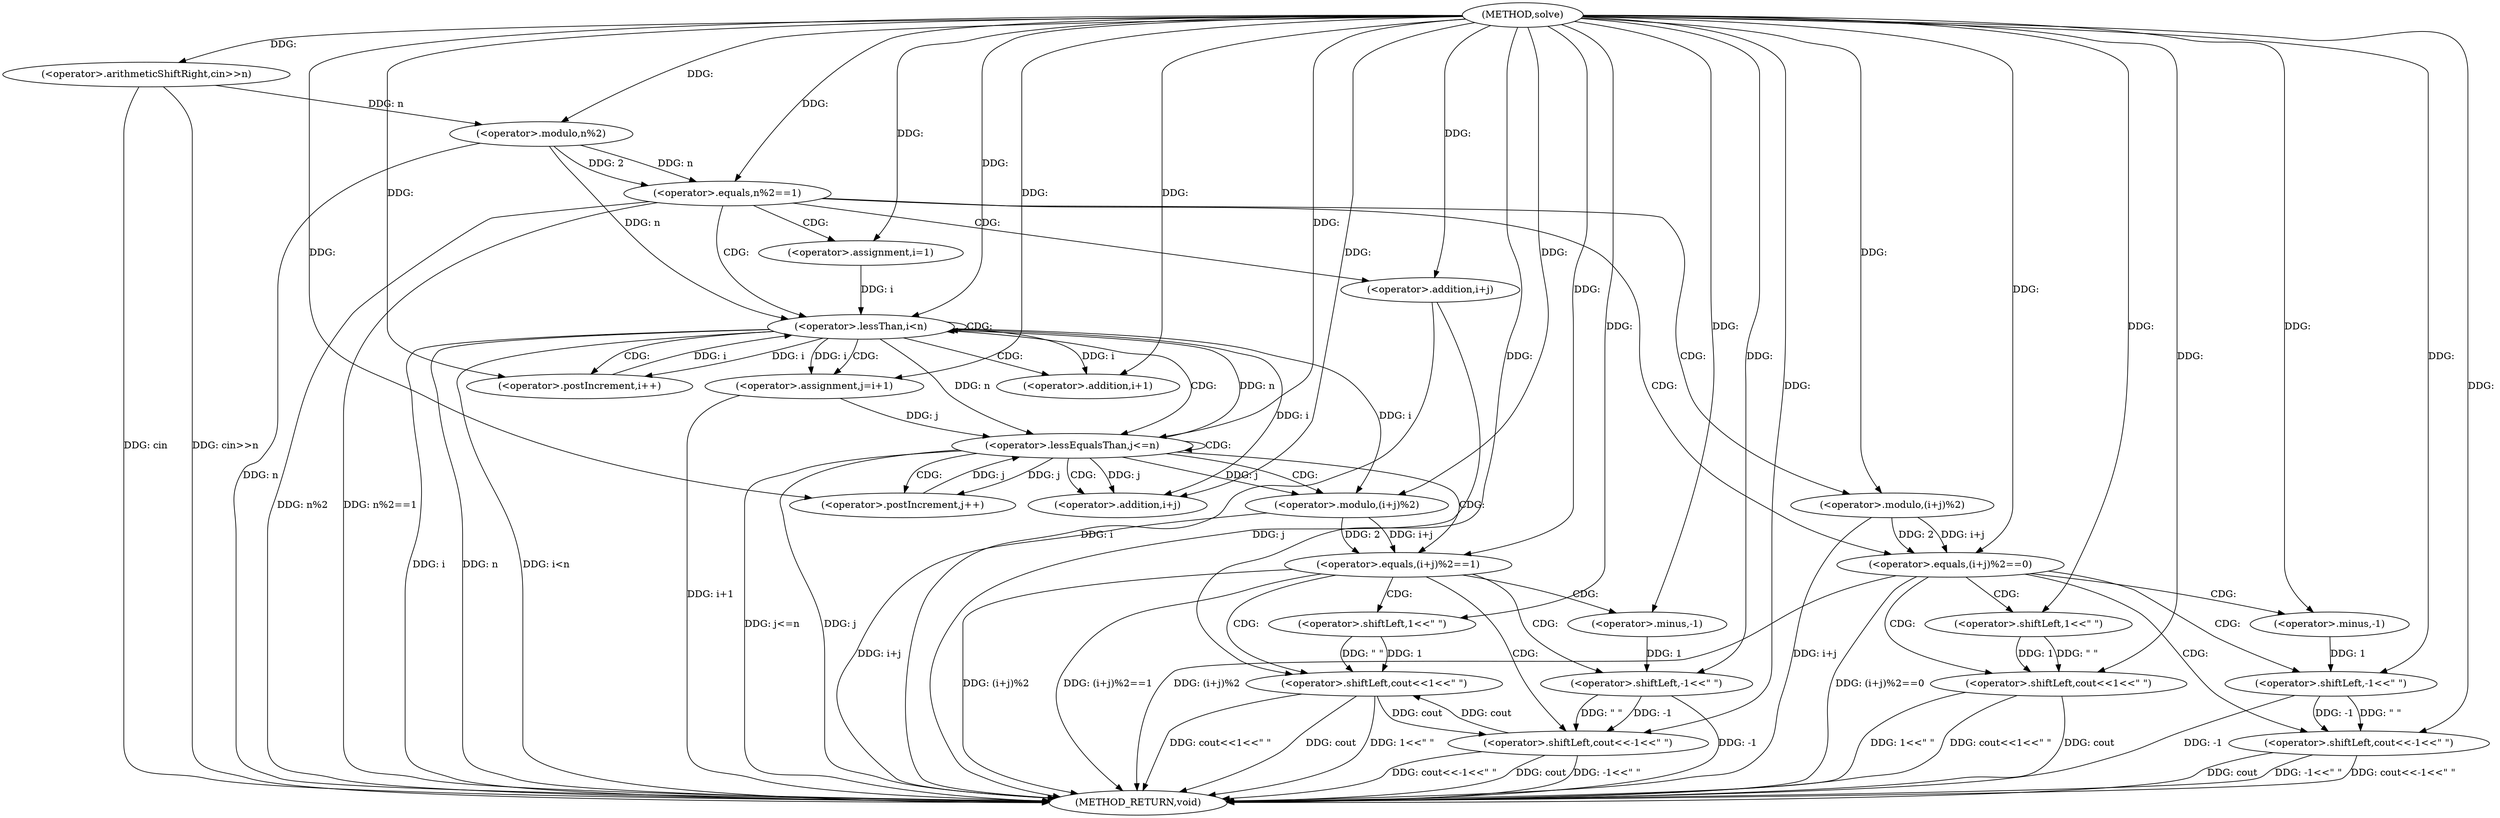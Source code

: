 digraph "solve" {  
"1000207" [label = "(METHOD,solve)" ]
"1000288" [label = "(METHOD_RETURN,void)" ]
"1000210" [label = "(<operator>.arithmeticShiftRight,cin>>n)" ]
"1000214" [label = "(<operator>.equals,n%2==1)" ]
"1000215" [label = "(<operator>.modulo,n%2)" ]
"1000222" [label = "(<operator>.assignment,i=1)" ]
"1000225" [label = "(<operator>.lessThan,i<n)" ]
"1000228" [label = "(<operator>.postIncrement,i++)" ]
"1000268" [label = "(<operator>.equals,(i+j)%2==0)" ]
"1000276" [label = "(<operator>.shiftLeft,cout<<1<<\" \")" ]
"1000282" [label = "(<operator>.shiftLeft,cout<<-1<<\" \")" ]
"1000233" [label = "(<operator>.assignment,j=i+1)" ]
"1000238" [label = "(<operator>.lessEqualsThan,j<=n)" ]
"1000241" [label = "(<operator>.postIncrement,j++)" ]
"1000269" [label = "(<operator>.modulo,(i+j)%2)" ]
"1000270" [label = "(<operator>.addition,i+j)" ]
"1000278" [label = "(<operator>.shiftLeft,1<<\" \")" ]
"1000284" [label = "(<operator>.shiftLeft,-1<<\" \")" ]
"1000235" [label = "(<operator>.addition,i+1)" ]
"1000245" [label = "(<operator>.equals,(i+j)%2==1)" ]
"1000285" [label = "(<operator>.minus,-1)" ]
"1000253" [label = "(<operator>.shiftLeft,cout<<1<<\" \")" ]
"1000246" [label = "(<operator>.modulo,(i+j)%2)" ]
"1000260" [label = "(<operator>.shiftLeft,cout<<-1<<\" \")" ]
"1000247" [label = "(<operator>.addition,i+j)" ]
"1000255" [label = "(<operator>.shiftLeft,1<<\" \")" ]
"1000262" [label = "(<operator>.shiftLeft,-1<<\" \")" ]
"1000263" [label = "(<operator>.minus,-1)" ]
  "1000210" -> "1000288"  [ label = "DDG: cin>>n"] 
  "1000215" -> "1000288"  [ label = "DDG: n"] 
  "1000214" -> "1000288"  [ label = "DDG: n%2"] 
  "1000214" -> "1000288"  [ label = "DDG: n%2==1"] 
  "1000270" -> "1000288"  [ label = "DDG: i"] 
  "1000270" -> "1000288"  [ label = "DDG: j"] 
  "1000269" -> "1000288"  [ label = "DDG: i+j"] 
  "1000268" -> "1000288"  [ label = "DDG: (i+j)%2"] 
  "1000268" -> "1000288"  [ label = "DDG: (i+j)%2==0"] 
  "1000282" -> "1000288"  [ label = "DDG: cout"] 
  "1000284" -> "1000288"  [ label = "DDG: -1"] 
  "1000282" -> "1000288"  [ label = "DDG: -1<<\" \""] 
  "1000282" -> "1000288"  [ label = "DDG: cout<<-1<<\" \""] 
  "1000276" -> "1000288"  [ label = "DDG: cout"] 
  "1000276" -> "1000288"  [ label = "DDG: 1<<\" \""] 
  "1000276" -> "1000288"  [ label = "DDG: cout<<1<<\" \""] 
  "1000225" -> "1000288"  [ label = "DDG: i"] 
  "1000225" -> "1000288"  [ label = "DDG: n"] 
  "1000225" -> "1000288"  [ label = "DDG: i<n"] 
  "1000233" -> "1000288"  [ label = "DDG: i+1"] 
  "1000238" -> "1000288"  [ label = "DDG: j"] 
  "1000238" -> "1000288"  [ label = "DDG: j<=n"] 
  "1000246" -> "1000288"  [ label = "DDG: i+j"] 
  "1000245" -> "1000288"  [ label = "DDG: (i+j)%2"] 
  "1000245" -> "1000288"  [ label = "DDG: (i+j)%2==1"] 
  "1000260" -> "1000288"  [ label = "DDG: cout"] 
  "1000262" -> "1000288"  [ label = "DDG: -1"] 
  "1000260" -> "1000288"  [ label = "DDG: -1<<\" \""] 
  "1000260" -> "1000288"  [ label = "DDG: cout<<-1<<\" \""] 
  "1000253" -> "1000288"  [ label = "DDG: cout"] 
  "1000253" -> "1000288"  [ label = "DDG: 1<<\" \""] 
  "1000253" -> "1000288"  [ label = "DDG: cout<<1<<\" \""] 
  "1000210" -> "1000288"  [ label = "DDG: cin"] 
  "1000207" -> "1000210"  [ label = "DDG: "] 
  "1000215" -> "1000214"  [ label = "DDG: n"] 
  "1000215" -> "1000214"  [ label = "DDG: 2"] 
  "1000207" -> "1000214"  [ label = "DDG: "] 
  "1000210" -> "1000215"  [ label = "DDG: n"] 
  "1000207" -> "1000215"  [ label = "DDG: "] 
  "1000207" -> "1000222"  [ label = "DDG: "] 
  "1000222" -> "1000225"  [ label = "DDG: i"] 
  "1000228" -> "1000225"  [ label = "DDG: i"] 
  "1000207" -> "1000225"  [ label = "DDG: "] 
  "1000215" -> "1000225"  [ label = "DDG: n"] 
  "1000238" -> "1000225"  [ label = "DDG: n"] 
  "1000207" -> "1000228"  [ label = "DDG: "] 
  "1000225" -> "1000228"  [ label = "DDG: i"] 
  "1000269" -> "1000268"  [ label = "DDG: 2"] 
  "1000269" -> "1000268"  [ label = "DDG: i+j"] 
  "1000207" -> "1000268"  [ label = "DDG: "] 
  "1000225" -> "1000233"  [ label = "DDG: i"] 
  "1000207" -> "1000233"  [ label = "DDG: "] 
  "1000207" -> "1000269"  [ label = "DDG: "] 
  "1000207" -> "1000276"  [ label = "DDG: "] 
  "1000278" -> "1000276"  [ label = "DDG: 1"] 
  "1000278" -> "1000276"  [ label = "DDG: \" \""] 
  "1000207" -> "1000282"  [ label = "DDG: "] 
  "1000284" -> "1000282"  [ label = "DDG: \" \""] 
  "1000284" -> "1000282"  [ label = "DDG: -1"] 
  "1000233" -> "1000238"  [ label = "DDG: j"] 
  "1000241" -> "1000238"  [ label = "DDG: j"] 
  "1000207" -> "1000238"  [ label = "DDG: "] 
  "1000225" -> "1000238"  [ label = "DDG: n"] 
  "1000207" -> "1000241"  [ label = "DDG: "] 
  "1000238" -> "1000241"  [ label = "DDG: j"] 
  "1000207" -> "1000270"  [ label = "DDG: "] 
  "1000207" -> "1000278"  [ label = "DDG: "] 
  "1000285" -> "1000284"  [ label = "DDG: 1"] 
  "1000207" -> "1000284"  [ label = "DDG: "] 
  "1000225" -> "1000235"  [ label = "DDG: i"] 
  "1000207" -> "1000235"  [ label = "DDG: "] 
  "1000207" -> "1000285"  [ label = "DDG: "] 
  "1000246" -> "1000245"  [ label = "DDG: i+j"] 
  "1000246" -> "1000245"  [ label = "DDG: 2"] 
  "1000207" -> "1000245"  [ label = "DDG: "] 
  "1000207" -> "1000246"  [ label = "DDG: "] 
  "1000225" -> "1000246"  [ label = "DDG: i"] 
  "1000238" -> "1000246"  [ label = "DDG: j"] 
  "1000260" -> "1000253"  [ label = "DDG: cout"] 
  "1000207" -> "1000253"  [ label = "DDG: "] 
  "1000255" -> "1000253"  [ label = "DDG: 1"] 
  "1000255" -> "1000253"  [ label = "DDG: \" \""] 
  "1000207" -> "1000247"  [ label = "DDG: "] 
  "1000225" -> "1000247"  [ label = "DDG: i"] 
  "1000238" -> "1000247"  [ label = "DDG: j"] 
  "1000207" -> "1000255"  [ label = "DDG: "] 
  "1000253" -> "1000260"  [ label = "DDG: cout"] 
  "1000207" -> "1000260"  [ label = "DDG: "] 
  "1000262" -> "1000260"  [ label = "DDG: -1"] 
  "1000262" -> "1000260"  [ label = "DDG: \" \""] 
  "1000263" -> "1000262"  [ label = "DDG: 1"] 
  "1000207" -> "1000262"  [ label = "DDG: "] 
  "1000207" -> "1000263"  [ label = "DDG: "] 
  "1000214" -> "1000268"  [ label = "CDG: "] 
  "1000214" -> "1000225"  [ label = "CDG: "] 
  "1000214" -> "1000222"  [ label = "CDG: "] 
  "1000214" -> "1000269"  [ label = "CDG: "] 
  "1000214" -> "1000270"  [ label = "CDG: "] 
  "1000225" -> "1000238"  [ label = "CDG: "] 
  "1000225" -> "1000233"  [ label = "CDG: "] 
  "1000225" -> "1000225"  [ label = "CDG: "] 
  "1000225" -> "1000235"  [ label = "CDG: "] 
  "1000225" -> "1000228"  [ label = "CDG: "] 
  "1000268" -> "1000285"  [ label = "CDG: "] 
  "1000268" -> "1000276"  [ label = "CDG: "] 
  "1000268" -> "1000282"  [ label = "CDG: "] 
  "1000268" -> "1000284"  [ label = "CDG: "] 
  "1000268" -> "1000278"  [ label = "CDG: "] 
  "1000238" -> "1000247"  [ label = "CDG: "] 
  "1000238" -> "1000246"  [ label = "CDG: "] 
  "1000238" -> "1000238"  [ label = "CDG: "] 
  "1000238" -> "1000241"  [ label = "CDG: "] 
  "1000238" -> "1000245"  [ label = "CDG: "] 
  "1000245" -> "1000260"  [ label = "CDG: "] 
  "1000245" -> "1000263"  [ label = "CDG: "] 
  "1000245" -> "1000255"  [ label = "CDG: "] 
  "1000245" -> "1000262"  [ label = "CDG: "] 
  "1000245" -> "1000253"  [ label = "CDG: "] 
}

